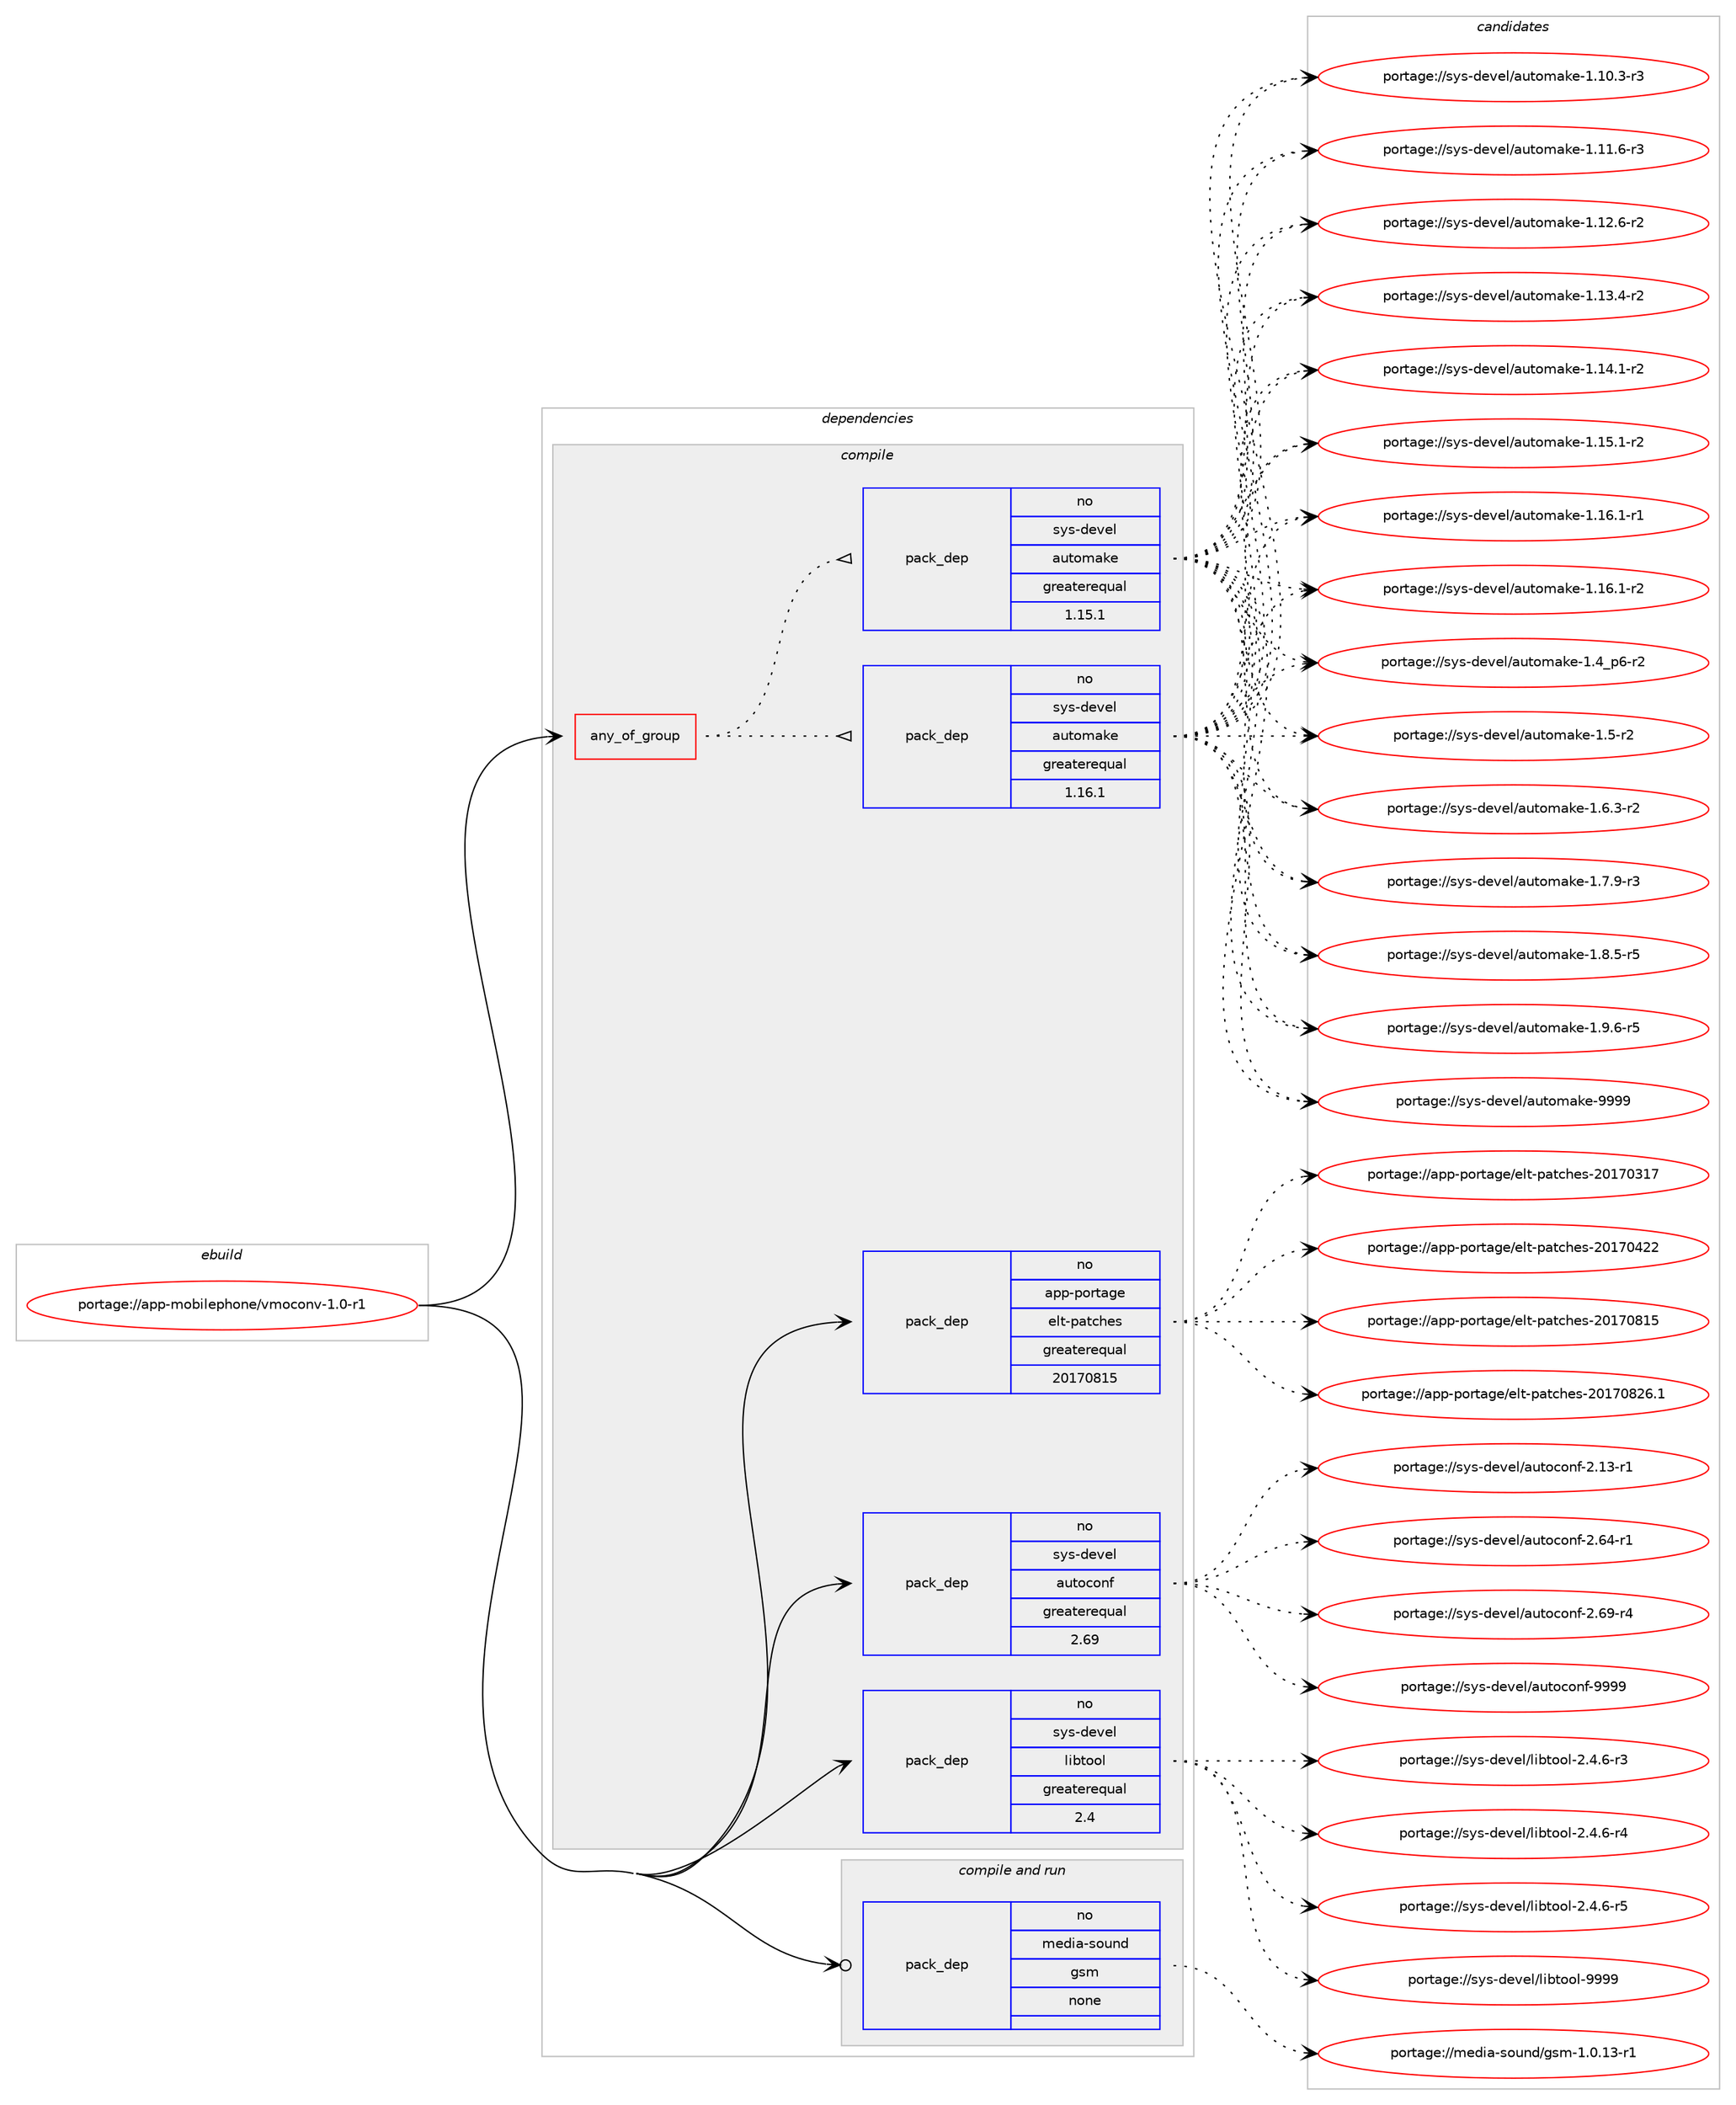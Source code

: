 digraph prolog {

# *************
# Graph options
# *************

newrank=true;
concentrate=true;
compound=true;
graph [rankdir=LR,fontname=Helvetica,fontsize=10,ranksep=1.5];#, ranksep=2.5, nodesep=0.2];
edge  [arrowhead=vee];
node  [fontname=Helvetica,fontsize=10];

# **********
# The ebuild
# **********

subgraph cluster_leftcol {
color=gray;
rank=same;
label=<<i>ebuild</i>>;
id [label="portage://app-mobilephone/vmoconv-1.0-r1", color=red, width=4, href="../app-mobilephone/vmoconv-1.0-r1.svg"];
}

# ****************
# The dependencies
# ****************

subgraph cluster_midcol {
color=gray;
label=<<i>dependencies</i>>;
subgraph cluster_compile {
fillcolor="#eeeeee";
style=filled;
label=<<i>compile</i>>;
subgraph any608 {
dependency37140 [label=<<TABLE BORDER="0" CELLBORDER="1" CELLSPACING="0" CELLPADDING="4"><TR><TD CELLPADDING="10">any_of_group</TD></TR></TABLE>>, shape=none, color=red];subgraph pack27215 {
dependency37141 [label=<<TABLE BORDER="0" CELLBORDER="1" CELLSPACING="0" CELLPADDING="4" WIDTH="220"><TR><TD ROWSPAN="6" CELLPADDING="30">pack_dep</TD></TR><TR><TD WIDTH="110">no</TD></TR><TR><TD>sys-devel</TD></TR><TR><TD>automake</TD></TR><TR><TD>greaterequal</TD></TR><TR><TD>1.16.1</TD></TR></TABLE>>, shape=none, color=blue];
}
dependency37140:e -> dependency37141:w [weight=20,style="dotted",arrowhead="oinv"];
subgraph pack27216 {
dependency37142 [label=<<TABLE BORDER="0" CELLBORDER="1" CELLSPACING="0" CELLPADDING="4" WIDTH="220"><TR><TD ROWSPAN="6" CELLPADDING="30">pack_dep</TD></TR><TR><TD WIDTH="110">no</TD></TR><TR><TD>sys-devel</TD></TR><TR><TD>automake</TD></TR><TR><TD>greaterequal</TD></TR><TR><TD>1.15.1</TD></TR></TABLE>>, shape=none, color=blue];
}
dependency37140:e -> dependency37142:w [weight=20,style="dotted",arrowhead="oinv"];
}
id:e -> dependency37140:w [weight=20,style="solid",arrowhead="vee"];
subgraph pack27217 {
dependency37143 [label=<<TABLE BORDER="0" CELLBORDER="1" CELLSPACING="0" CELLPADDING="4" WIDTH="220"><TR><TD ROWSPAN="6" CELLPADDING="30">pack_dep</TD></TR><TR><TD WIDTH="110">no</TD></TR><TR><TD>app-portage</TD></TR><TR><TD>elt-patches</TD></TR><TR><TD>greaterequal</TD></TR><TR><TD>20170815</TD></TR></TABLE>>, shape=none, color=blue];
}
id:e -> dependency37143:w [weight=20,style="solid",arrowhead="vee"];
subgraph pack27218 {
dependency37144 [label=<<TABLE BORDER="0" CELLBORDER="1" CELLSPACING="0" CELLPADDING="4" WIDTH="220"><TR><TD ROWSPAN="6" CELLPADDING="30">pack_dep</TD></TR><TR><TD WIDTH="110">no</TD></TR><TR><TD>sys-devel</TD></TR><TR><TD>autoconf</TD></TR><TR><TD>greaterequal</TD></TR><TR><TD>2.69</TD></TR></TABLE>>, shape=none, color=blue];
}
id:e -> dependency37144:w [weight=20,style="solid",arrowhead="vee"];
subgraph pack27219 {
dependency37145 [label=<<TABLE BORDER="0" CELLBORDER="1" CELLSPACING="0" CELLPADDING="4" WIDTH="220"><TR><TD ROWSPAN="6" CELLPADDING="30">pack_dep</TD></TR><TR><TD WIDTH="110">no</TD></TR><TR><TD>sys-devel</TD></TR><TR><TD>libtool</TD></TR><TR><TD>greaterequal</TD></TR><TR><TD>2.4</TD></TR></TABLE>>, shape=none, color=blue];
}
id:e -> dependency37145:w [weight=20,style="solid",arrowhead="vee"];
}
subgraph cluster_compileandrun {
fillcolor="#eeeeee";
style=filled;
label=<<i>compile and run</i>>;
subgraph pack27220 {
dependency37146 [label=<<TABLE BORDER="0" CELLBORDER="1" CELLSPACING="0" CELLPADDING="4" WIDTH="220"><TR><TD ROWSPAN="6" CELLPADDING="30">pack_dep</TD></TR><TR><TD WIDTH="110">no</TD></TR><TR><TD>media-sound</TD></TR><TR><TD>gsm</TD></TR><TR><TD>none</TD></TR><TR><TD></TD></TR></TABLE>>, shape=none, color=blue];
}
id:e -> dependency37146:w [weight=20,style="solid",arrowhead="odotvee"];
}
subgraph cluster_run {
fillcolor="#eeeeee";
style=filled;
label=<<i>run</i>>;
}
}

# **************
# The candidates
# **************

subgraph cluster_choices {
rank=same;
color=gray;
label=<<i>candidates</i>>;

subgraph choice27215 {
color=black;
nodesep=1;
choiceportage11512111545100101118101108479711711611110997107101454946494846514511451 [label="portage://sys-devel/automake-1.10.3-r3", color=red, width=4,href="../sys-devel/automake-1.10.3-r3.svg"];
choiceportage11512111545100101118101108479711711611110997107101454946494946544511451 [label="portage://sys-devel/automake-1.11.6-r3", color=red, width=4,href="../sys-devel/automake-1.11.6-r3.svg"];
choiceportage11512111545100101118101108479711711611110997107101454946495046544511450 [label="portage://sys-devel/automake-1.12.6-r2", color=red, width=4,href="../sys-devel/automake-1.12.6-r2.svg"];
choiceportage11512111545100101118101108479711711611110997107101454946495146524511450 [label="portage://sys-devel/automake-1.13.4-r2", color=red, width=4,href="../sys-devel/automake-1.13.4-r2.svg"];
choiceportage11512111545100101118101108479711711611110997107101454946495246494511450 [label="portage://sys-devel/automake-1.14.1-r2", color=red, width=4,href="../sys-devel/automake-1.14.1-r2.svg"];
choiceportage11512111545100101118101108479711711611110997107101454946495346494511450 [label="portage://sys-devel/automake-1.15.1-r2", color=red, width=4,href="../sys-devel/automake-1.15.1-r2.svg"];
choiceportage11512111545100101118101108479711711611110997107101454946495446494511449 [label="portage://sys-devel/automake-1.16.1-r1", color=red, width=4,href="../sys-devel/automake-1.16.1-r1.svg"];
choiceportage11512111545100101118101108479711711611110997107101454946495446494511450 [label="portage://sys-devel/automake-1.16.1-r2", color=red, width=4,href="../sys-devel/automake-1.16.1-r2.svg"];
choiceportage115121115451001011181011084797117116111109971071014549465295112544511450 [label="portage://sys-devel/automake-1.4_p6-r2", color=red, width=4,href="../sys-devel/automake-1.4_p6-r2.svg"];
choiceportage11512111545100101118101108479711711611110997107101454946534511450 [label="portage://sys-devel/automake-1.5-r2", color=red, width=4,href="../sys-devel/automake-1.5-r2.svg"];
choiceportage115121115451001011181011084797117116111109971071014549465446514511450 [label="portage://sys-devel/automake-1.6.3-r2", color=red, width=4,href="../sys-devel/automake-1.6.3-r2.svg"];
choiceportage115121115451001011181011084797117116111109971071014549465546574511451 [label="portage://sys-devel/automake-1.7.9-r3", color=red, width=4,href="../sys-devel/automake-1.7.9-r3.svg"];
choiceportage115121115451001011181011084797117116111109971071014549465646534511453 [label="portage://sys-devel/automake-1.8.5-r5", color=red, width=4,href="../sys-devel/automake-1.8.5-r5.svg"];
choiceportage115121115451001011181011084797117116111109971071014549465746544511453 [label="portage://sys-devel/automake-1.9.6-r5", color=red, width=4,href="../sys-devel/automake-1.9.6-r5.svg"];
choiceportage115121115451001011181011084797117116111109971071014557575757 [label="portage://sys-devel/automake-9999", color=red, width=4,href="../sys-devel/automake-9999.svg"];
dependency37141:e -> choiceportage11512111545100101118101108479711711611110997107101454946494846514511451:w [style=dotted,weight="100"];
dependency37141:e -> choiceportage11512111545100101118101108479711711611110997107101454946494946544511451:w [style=dotted,weight="100"];
dependency37141:e -> choiceportage11512111545100101118101108479711711611110997107101454946495046544511450:w [style=dotted,weight="100"];
dependency37141:e -> choiceportage11512111545100101118101108479711711611110997107101454946495146524511450:w [style=dotted,weight="100"];
dependency37141:e -> choiceportage11512111545100101118101108479711711611110997107101454946495246494511450:w [style=dotted,weight="100"];
dependency37141:e -> choiceportage11512111545100101118101108479711711611110997107101454946495346494511450:w [style=dotted,weight="100"];
dependency37141:e -> choiceportage11512111545100101118101108479711711611110997107101454946495446494511449:w [style=dotted,weight="100"];
dependency37141:e -> choiceportage11512111545100101118101108479711711611110997107101454946495446494511450:w [style=dotted,weight="100"];
dependency37141:e -> choiceportage115121115451001011181011084797117116111109971071014549465295112544511450:w [style=dotted,weight="100"];
dependency37141:e -> choiceportage11512111545100101118101108479711711611110997107101454946534511450:w [style=dotted,weight="100"];
dependency37141:e -> choiceportage115121115451001011181011084797117116111109971071014549465446514511450:w [style=dotted,weight="100"];
dependency37141:e -> choiceportage115121115451001011181011084797117116111109971071014549465546574511451:w [style=dotted,weight="100"];
dependency37141:e -> choiceportage115121115451001011181011084797117116111109971071014549465646534511453:w [style=dotted,weight="100"];
dependency37141:e -> choiceportage115121115451001011181011084797117116111109971071014549465746544511453:w [style=dotted,weight="100"];
dependency37141:e -> choiceportage115121115451001011181011084797117116111109971071014557575757:w [style=dotted,weight="100"];
}
subgraph choice27216 {
color=black;
nodesep=1;
choiceportage11512111545100101118101108479711711611110997107101454946494846514511451 [label="portage://sys-devel/automake-1.10.3-r3", color=red, width=4,href="../sys-devel/automake-1.10.3-r3.svg"];
choiceportage11512111545100101118101108479711711611110997107101454946494946544511451 [label="portage://sys-devel/automake-1.11.6-r3", color=red, width=4,href="../sys-devel/automake-1.11.6-r3.svg"];
choiceportage11512111545100101118101108479711711611110997107101454946495046544511450 [label="portage://sys-devel/automake-1.12.6-r2", color=red, width=4,href="../sys-devel/automake-1.12.6-r2.svg"];
choiceportage11512111545100101118101108479711711611110997107101454946495146524511450 [label="portage://sys-devel/automake-1.13.4-r2", color=red, width=4,href="../sys-devel/automake-1.13.4-r2.svg"];
choiceportage11512111545100101118101108479711711611110997107101454946495246494511450 [label="portage://sys-devel/automake-1.14.1-r2", color=red, width=4,href="../sys-devel/automake-1.14.1-r2.svg"];
choiceportage11512111545100101118101108479711711611110997107101454946495346494511450 [label="portage://sys-devel/automake-1.15.1-r2", color=red, width=4,href="../sys-devel/automake-1.15.1-r2.svg"];
choiceportage11512111545100101118101108479711711611110997107101454946495446494511449 [label="portage://sys-devel/automake-1.16.1-r1", color=red, width=4,href="../sys-devel/automake-1.16.1-r1.svg"];
choiceportage11512111545100101118101108479711711611110997107101454946495446494511450 [label="portage://sys-devel/automake-1.16.1-r2", color=red, width=4,href="../sys-devel/automake-1.16.1-r2.svg"];
choiceportage115121115451001011181011084797117116111109971071014549465295112544511450 [label="portage://sys-devel/automake-1.4_p6-r2", color=red, width=4,href="../sys-devel/automake-1.4_p6-r2.svg"];
choiceportage11512111545100101118101108479711711611110997107101454946534511450 [label="portage://sys-devel/automake-1.5-r2", color=red, width=4,href="../sys-devel/automake-1.5-r2.svg"];
choiceportage115121115451001011181011084797117116111109971071014549465446514511450 [label="portage://sys-devel/automake-1.6.3-r2", color=red, width=4,href="../sys-devel/automake-1.6.3-r2.svg"];
choiceportage115121115451001011181011084797117116111109971071014549465546574511451 [label="portage://sys-devel/automake-1.7.9-r3", color=red, width=4,href="../sys-devel/automake-1.7.9-r3.svg"];
choiceportage115121115451001011181011084797117116111109971071014549465646534511453 [label="portage://sys-devel/automake-1.8.5-r5", color=red, width=4,href="../sys-devel/automake-1.8.5-r5.svg"];
choiceportage115121115451001011181011084797117116111109971071014549465746544511453 [label="portage://sys-devel/automake-1.9.6-r5", color=red, width=4,href="../sys-devel/automake-1.9.6-r5.svg"];
choiceportage115121115451001011181011084797117116111109971071014557575757 [label="portage://sys-devel/automake-9999", color=red, width=4,href="../sys-devel/automake-9999.svg"];
dependency37142:e -> choiceportage11512111545100101118101108479711711611110997107101454946494846514511451:w [style=dotted,weight="100"];
dependency37142:e -> choiceportage11512111545100101118101108479711711611110997107101454946494946544511451:w [style=dotted,weight="100"];
dependency37142:e -> choiceportage11512111545100101118101108479711711611110997107101454946495046544511450:w [style=dotted,weight="100"];
dependency37142:e -> choiceportage11512111545100101118101108479711711611110997107101454946495146524511450:w [style=dotted,weight="100"];
dependency37142:e -> choiceportage11512111545100101118101108479711711611110997107101454946495246494511450:w [style=dotted,weight="100"];
dependency37142:e -> choiceportage11512111545100101118101108479711711611110997107101454946495346494511450:w [style=dotted,weight="100"];
dependency37142:e -> choiceportage11512111545100101118101108479711711611110997107101454946495446494511449:w [style=dotted,weight="100"];
dependency37142:e -> choiceportage11512111545100101118101108479711711611110997107101454946495446494511450:w [style=dotted,weight="100"];
dependency37142:e -> choiceportage115121115451001011181011084797117116111109971071014549465295112544511450:w [style=dotted,weight="100"];
dependency37142:e -> choiceportage11512111545100101118101108479711711611110997107101454946534511450:w [style=dotted,weight="100"];
dependency37142:e -> choiceportage115121115451001011181011084797117116111109971071014549465446514511450:w [style=dotted,weight="100"];
dependency37142:e -> choiceportage115121115451001011181011084797117116111109971071014549465546574511451:w [style=dotted,weight="100"];
dependency37142:e -> choiceportage115121115451001011181011084797117116111109971071014549465646534511453:w [style=dotted,weight="100"];
dependency37142:e -> choiceportage115121115451001011181011084797117116111109971071014549465746544511453:w [style=dotted,weight="100"];
dependency37142:e -> choiceportage115121115451001011181011084797117116111109971071014557575757:w [style=dotted,weight="100"];
}
subgraph choice27217 {
color=black;
nodesep=1;
choiceportage97112112451121111141169710310147101108116451129711699104101115455048495548514955 [label="portage://app-portage/elt-patches-20170317", color=red, width=4,href="../app-portage/elt-patches-20170317.svg"];
choiceportage97112112451121111141169710310147101108116451129711699104101115455048495548525050 [label="portage://app-portage/elt-patches-20170422", color=red, width=4,href="../app-portage/elt-patches-20170422.svg"];
choiceportage97112112451121111141169710310147101108116451129711699104101115455048495548564953 [label="portage://app-portage/elt-patches-20170815", color=red, width=4,href="../app-portage/elt-patches-20170815.svg"];
choiceportage971121124511211111411697103101471011081164511297116991041011154550484955485650544649 [label="portage://app-portage/elt-patches-20170826.1", color=red, width=4,href="../app-portage/elt-patches-20170826.1.svg"];
dependency37143:e -> choiceportage97112112451121111141169710310147101108116451129711699104101115455048495548514955:w [style=dotted,weight="100"];
dependency37143:e -> choiceportage97112112451121111141169710310147101108116451129711699104101115455048495548525050:w [style=dotted,weight="100"];
dependency37143:e -> choiceportage97112112451121111141169710310147101108116451129711699104101115455048495548564953:w [style=dotted,weight="100"];
dependency37143:e -> choiceportage971121124511211111411697103101471011081164511297116991041011154550484955485650544649:w [style=dotted,weight="100"];
}
subgraph choice27218 {
color=black;
nodesep=1;
choiceportage1151211154510010111810110847971171161119911111010245504649514511449 [label="portage://sys-devel/autoconf-2.13-r1", color=red, width=4,href="../sys-devel/autoconf-2.13-r1.svg"];
choiceportage1151211154510010111810110847971171161119911111010245504654524511449 [label="portage://sys-devel/autoconf-2.64-r1", color=red, width=4,href="../sys-devel/autoconf-2.64-r1.svg"];
choiceportage1151211154510010111810110847971171161119911111010245504654574511452 [label="portage://sys-devel/autoconf-2.69-r4", color=red, width=4,href="../sys-devel/autoconf-2.69-r4.svg"];
choiceportage115121115451001011181011084797117116111991111101024557575757 [label="portage://sys-devel/autoconf-9999", color=red, width=4,href="../sys-devel/autoconf-9999.svg"];
dependency37144:e -> choiceportage1151211154510010111810110847971171161119911111010245504649514511449:w [style=dotted,weight="100"];
dependency37144:e -> choiceportage1151211154510010111810110847971171161119911111010245504654524511449:w [style=dotted,weight="100"];
dependency37144:e -> choiceportage1151211154510010111810110847971171161119911111010245504654574511452:w [style=dotted,weight="100"];
dependency37144:e -> choiceportage115121115451001011181011084797117116111991111101024557575757:w [style=dotted,weight="100"];
}
subgraph choice27219 {
color=black;
nodesep=1;
choiceportage1151211154510010111810110847108105981161111111084550465246544511451 [label="portage://sys-devel/libtool-2.4.6-r3", color=red, width=4,href="../sys-devel/libtool-2.4.6-r3.svg"];
choiceportage1151211154510010111810110847108105981161111111084550465246544511452 [label="portage://sys-devel/libtool-2.4.6-r4", color=red, width=4,href="../sys-devel/libtool-2.4.6-r4.svg"];
choiceportage1151211154510010111810110847108105981161111111084550465246544511453 [label="portage://sys-devel/libtool-2.4.6-r5", color=red, width=4,href="../sys-devel/libtool-2.4.6-r5.svg"];
choiceportage1151211154510010111810110847108105981161111111084557575757 [label="portage://sys-devel/libtool-9999", color=red, width=4,href="../sys-devel/libtool-9999.svg"];
dependency37145:e -> choiceportage1151211154510010111810110847108105981161111111084550465246544511451:w [style=dotted,weight="100"];
dependency37145:e -> choiceportage1151211154510010111810110847108105981161111111084550465246544511452:w [style=dotted,weight="100"];
dependency37145:e -> choiceportage1151211154510010111810110847108105981161111111084550465246544511453:w [style=dotted,weight="100"];
dependency37145:e -> choiceportage1151211154510010111810110847108105981161111111084557575757:w [style=dotted,weight="100"];
}
subgraph choice27220 {
color=black;
nodesep=1;
choiceportage109101100105974511511111711010047103115109454946484649514511449 [label="portage://media-sound/gsm-1.0.13-r1", color=red, width=4,href="../media-sound/gsm-1.0.13-r1.svg"];
dependency37146:e -> choiceportage109101100105974511511111711010047103115109454946484649514511449:w [style=dotted,weight="100"];
}
}

}
